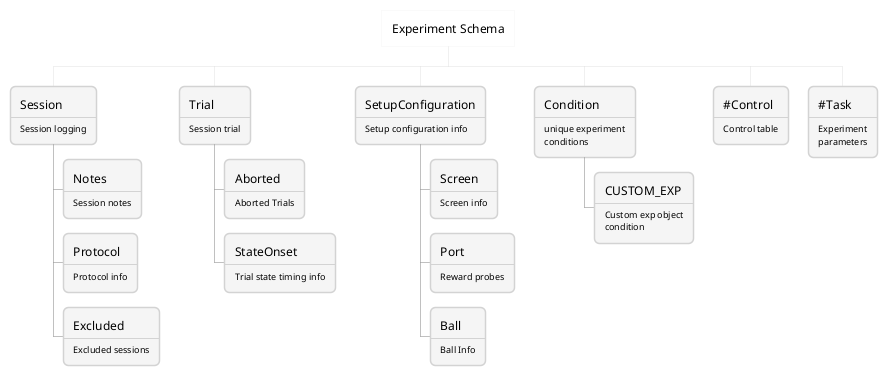 @startwbs
<style>
node {
    LineColor lightgray
    BackgroundColor whitesmoke
    RoundCorner 10
    MaximumWidth 120
}
arrow {
  // Targetting only connector between Mexico-Chihuahua and USA-Texas
  LineColor gray
  LineThickness .5
}
:depth(0) {
  BackgroundColor White
  RoundCorner 0
  Shadowing 0
  LineThickness 0
 }
</style>
* Experiment Schema
** Session\n----\n<size:9>Session logging</size>
*** Notes\n----\n<size:9>Session notes</size>
*** Protocol\n----\n<size:9>Protocol info</size>
*** Excluded\n----\n<size:9>Excluded sessions</size>
** Trial\n----\n<size:9>Session trial</size>
*** Aborted\n----\n<size:9>Aborted Trials</size>
*** StateOnset\n----\n<size:9>Trial state timing info</size>
** SetupConfiguration\n----\n<size:9>Setup configuration info</size>
*** Screen\n----\n<size:9>Screen info</size>
*** Port\n----\n<size:9>Reward probes</size>
*** Ball\n----\n<size:9>Ball Info</size>
** Condition\n----\n<size:9>unique experiment conditions</size>
*** CUSTOM_EXP\n----\n<size:9>Custom exp object condition</size>
** ~#Control\n----\n<size:9>Control table</size>
** ~#Task\n----\n<size:9>Experiment</size> \n<size:9>parameters</size>
@endwbs